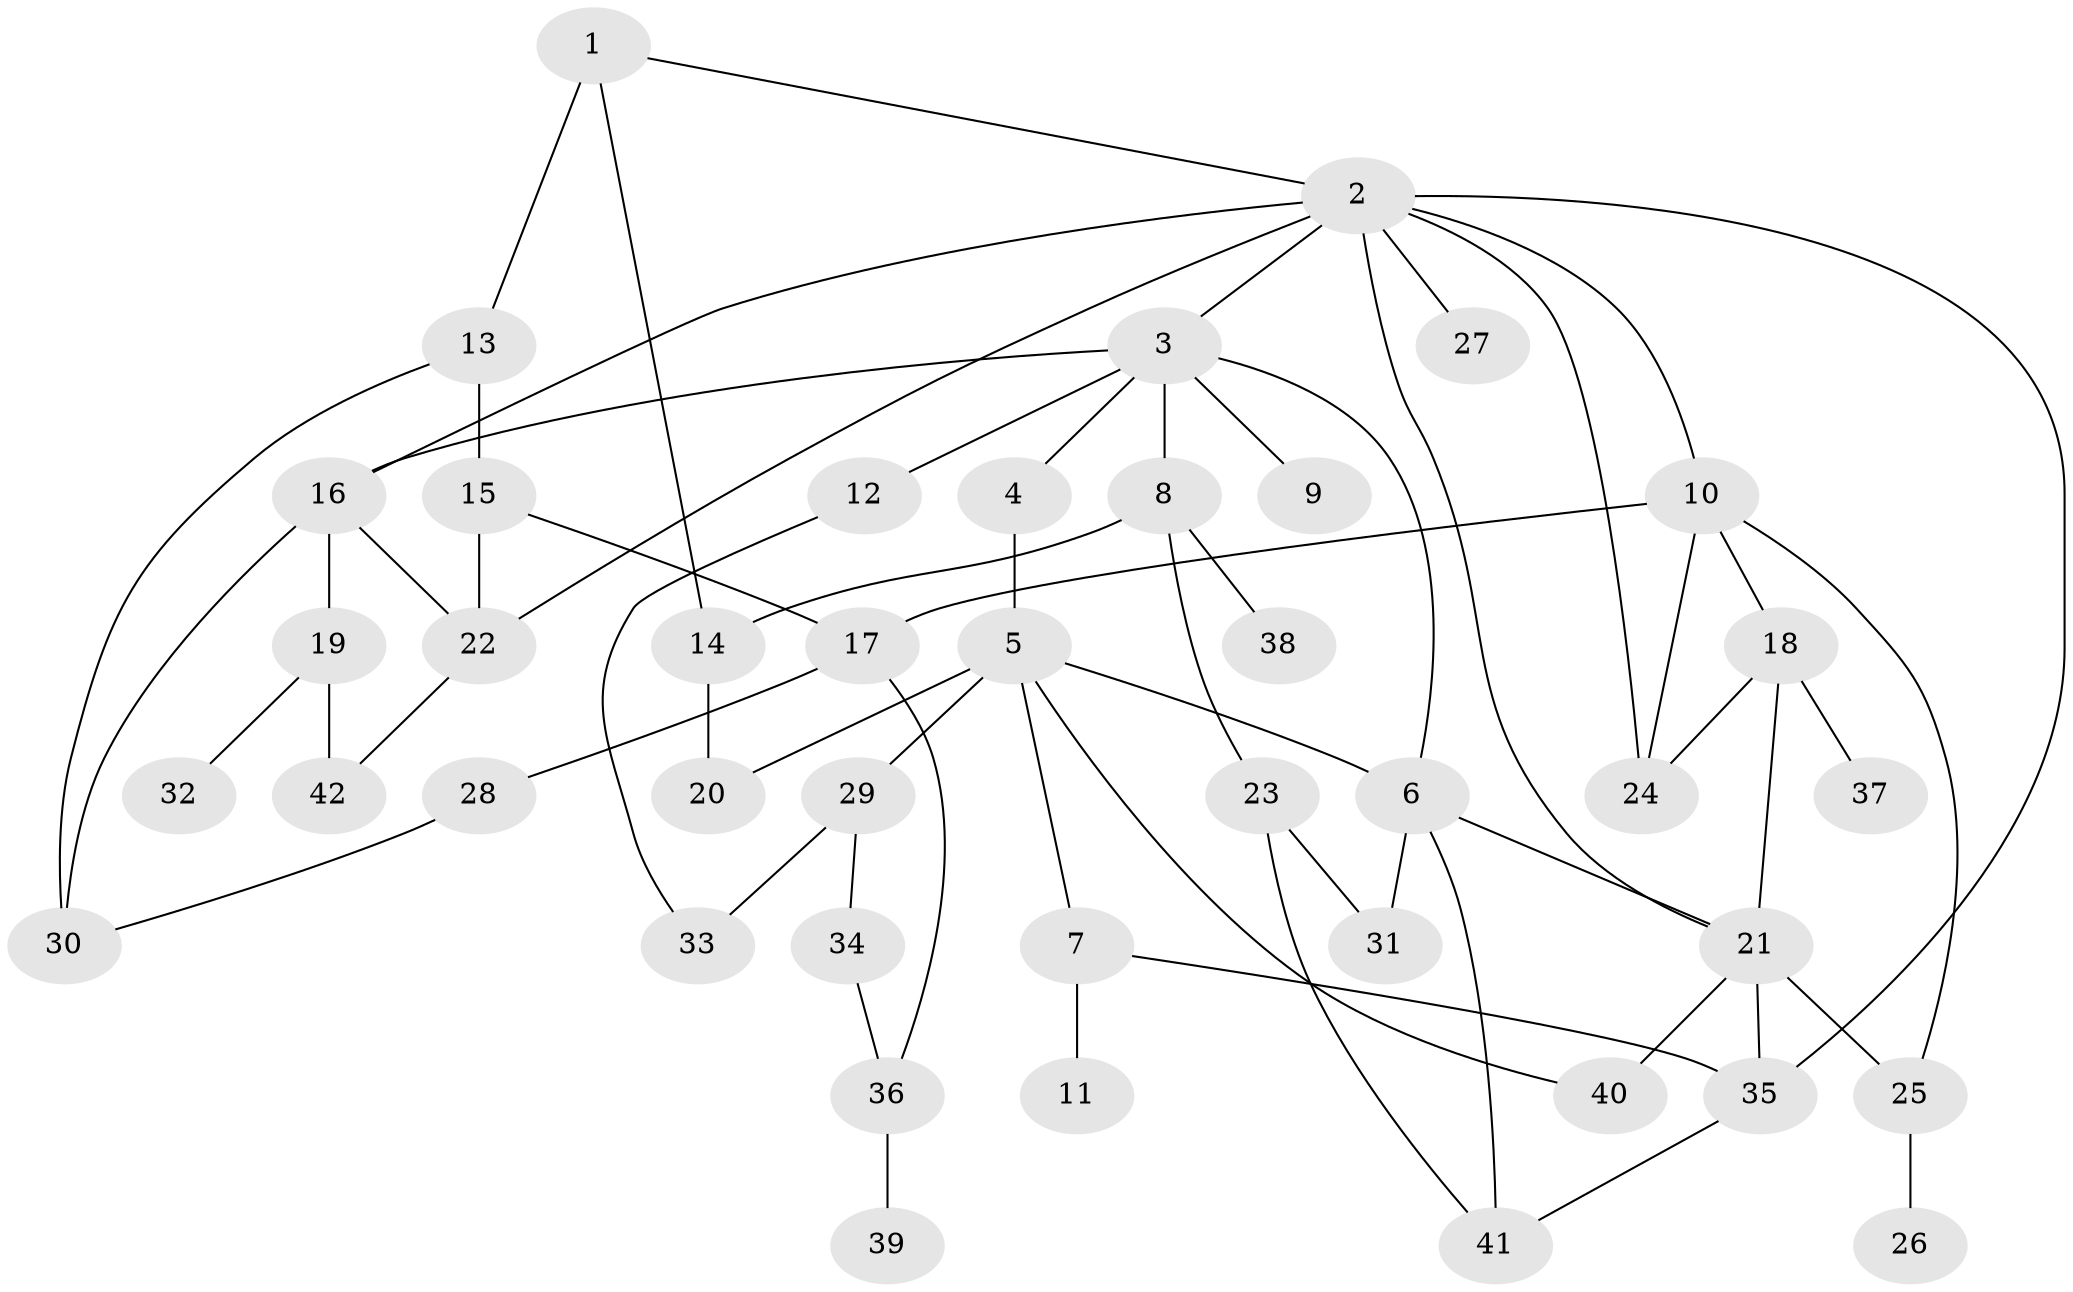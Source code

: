 // original degree distribution, {4: 0.12048192771084337, 5: 0.10843373493975904, 7: 0.012048192771084338, 3: 0.20481927710843373, 1: 0.25301204819277107, 2: 0.27710843373493976, 6: 0.024096385542168676}
// Generated by graph-tools (version 1.1) at 2025/34/03/09/25 02:34:18]
// undirected, 42 vertices, 64 edges
graph export_dot {
graph [start="1"]
  node [color=gray90,style=filled];
  1;
  2;
  3;
  4;
  5;
  6;
  7;
  8;
  9;
  10;
  11;
  12;
  13;
  14;
  15;
  16;
  17;
  18;
  19;
  20;
  21;
  22;
  23;
  24;
  25;
  26;
  27;
  28;
  29;
  30;
  31;
  32;
  33;
  34;
  35;
  36;
  37;
  38;
  39;
  40;
  41;
  42;
  1 -- 2 [weight=1.0];
  1 -- 13 [weight=1.0];
  1 -- 14 [weight=1.0];
  2 -- 3 [weight=1.0];
  2 -- 10 [weight=1.0];
  2 -- 16 [weight=1.0];
  2 -- 21 [weight=1.0];
  2 -- 22 [weight=1.0];
  2 -- 24 [weight=1.0];
  2 -- 27 [weight=1.0];
  2 -- 35 [weight=1.0];
  3 -- 4 [weight=1.0];
  3 -- 6 [weight=1.0];
  3 -- 8 [weight=1.0];
  3 -- 9 [weight=1.0];
  3 -- 12 [weight=1.0];
  3 -- 16 [weight=1.0];
  4 -- 5 [weight=1.0];
  5 -- 6 [weight=1.0];
  5 -- 7 [weight=1.0];
  5 -- 20 [weight=2.0];
  5 -- 29 [weight=1.0];
  5 -- 40 [weight=1.0];
  6 -- 21 [weight=1.0];
  6 -- 31 [weight=1.0];
  6 -- 41 [weight=1.0];
  7 -- 11 [weight=2.0];
  7 -- 35 [weight=2.0];
  8 -- 14 [weight=1.0];
  8 -- 23 [weight=1.0];
  8 -- 38 [weight=1.0];
  10 -- 17 [weight=1.0];
  10 -- 18 [weight=1.0];
  10 -- 24 [weight=1.0];
  10 -- 25 [weight=1.0];
  12 -- 33 [weight=1.0];
  13 -- 15 [weight=1.0];
  13 -- 30 [weight=1.0];
  14 -- 20 [weight=1.0];
  15 -- 17 [weight=1.0];
  15 -- 22 [weight=1.0];
  16 -- 19 [weight=1.0];
  16 -- 22 [weight=1.0];
  16 -- 30 [weight=1.0];
  17 -- 28 [weight=1.0];
  17 -- 36 [weight=1.0];
  18 -- 21 [weight=2.0];
  18 -- 24 [weight=1.0];
  18 -- 37 [weight=1.0];
  19 -- 32 [weight=1.0];
  19 -- 42 [weight=1.0];
  21 -- 25 [weight=2.0];
  21 -- 35 [weight=1.0];
  21 -- 40 [weight=1.0];
  22 -- 42 [weight=1.0];
  23 -- 31 [weight=1.0];
  23 -- 41 [weight=1.0];
  25 -- 26 [weight=2.0];
  28 -- 30 [weight=1.0];
  29 -- 33 [weight=2.0];
  29 -- 34 [weight=2.0];
  34 -- 36 [weight=1.0];
  35 -- 41 [weight=1.0];
  36 -- 39 [weight=1.0];
}
